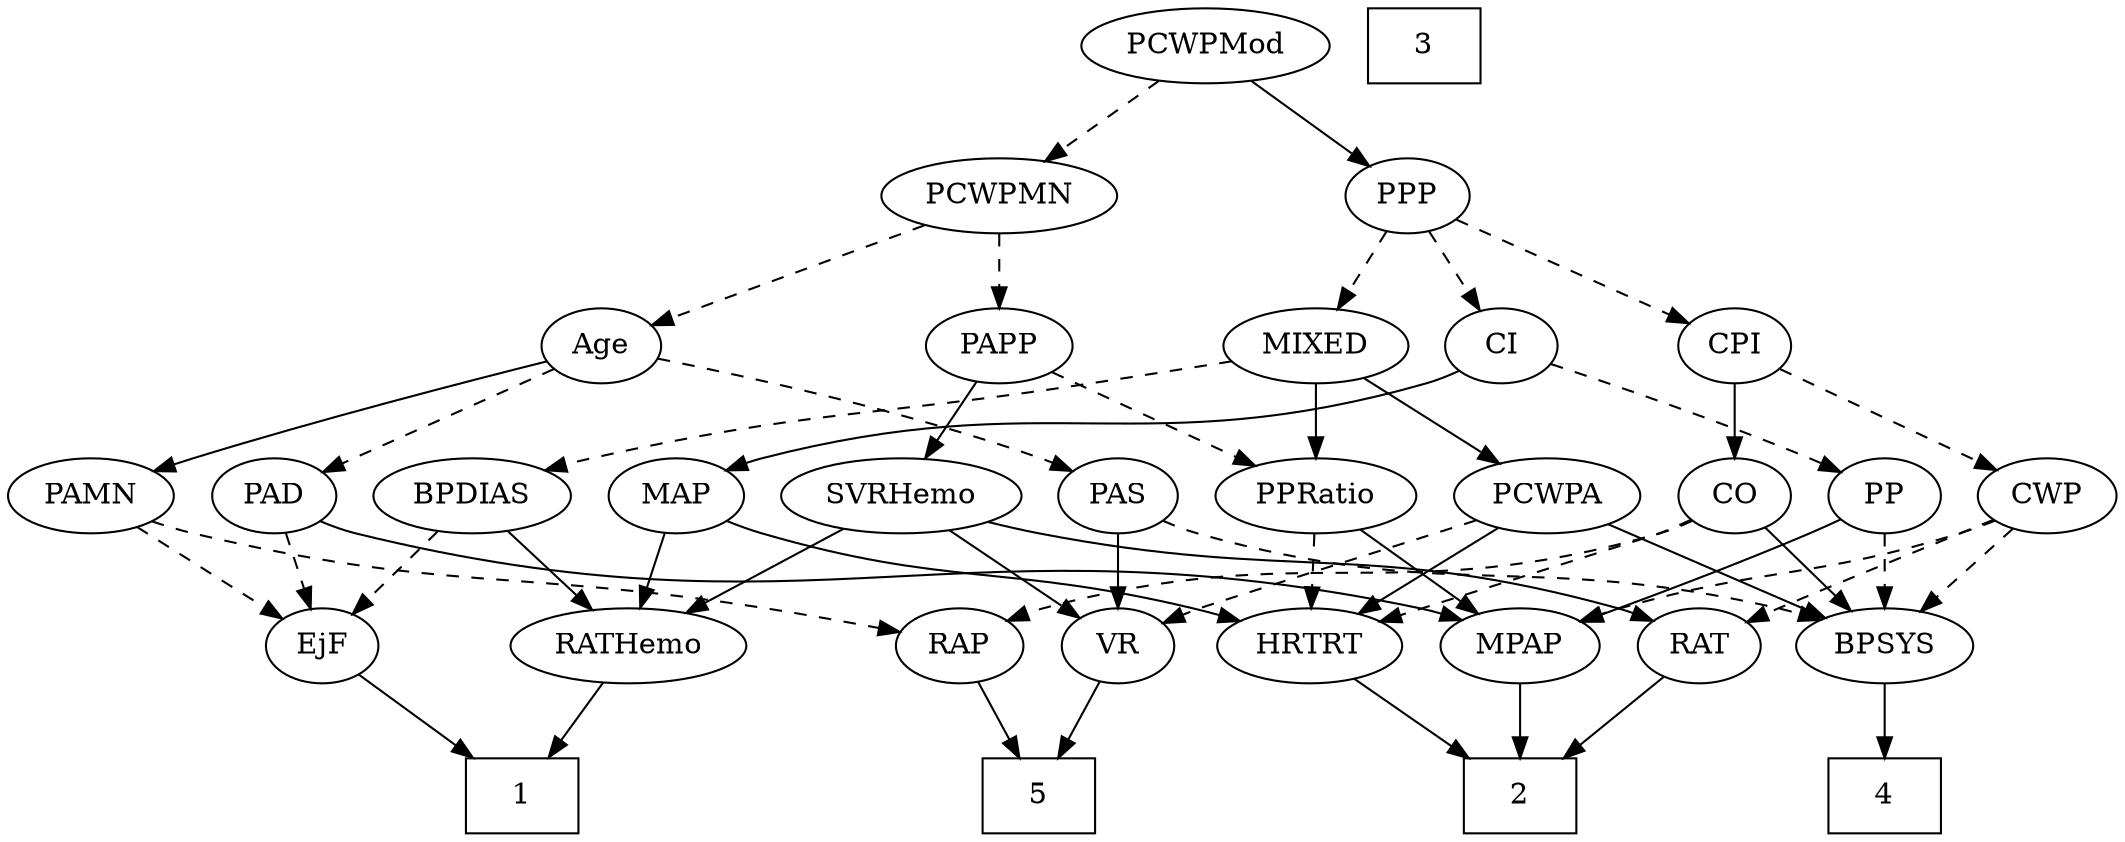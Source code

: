 strict digraph {
	graph [bb="0,0,942.94,396"];
	node [label="\N"];
	1	[height=0.5,
		pos="231.4,18",
		shape=box,
		width=0.75];
	2	[height=0.5,
		pos="671.4,18",
		shape=box,
		width=0.75];
	3	[height=0.5,
		pos="627.4,378",
		shape=box,
		width=0.75];
	4	[height=0.5,
		pos="834.4,18",
		shape=box,
		width=0.75];
	5	[height=0.5,
		pos="456.4,18",
		shape=box,
		width=0.75];
	RAP	[height=0.5,
		pos="420.4,90",
		width=0.77632];
	RAP -> 5	[pos="e,447.59,36.124 428.75,72.765 432.94,64.611 438.12,54.529 442.87,45.307",
		style=solid];
	PAS	[height=0.5,
		pos="493.4,162",
		width=0.75];
	BPSYS	[height=0.5,
		pos="834.4,90",
		width=1.0471];
	PAS -> BPSYS	[pos="e,806.36,102.22 513.91,150.01 518.87,147.72 524.23,145.54 529.4,144 640.34,110.9 675.02,135.84 787.4,108 790.42,107.25 793.51,106.38 \
796.6,105.43",
		style=dashed];
	VR	[height=0.5,
		pos="493.4,90",
		width=0.75];
	PAS -> VR	[pos="e,493.4,108.1 493.4,143.7 493.4,135.98 493.4,126.71 493.4,118.11",
		style=solid];
	PAD	[height=0.5,
		pos="119.4,162",
		width=0.79437];
	MPAP	[height=0.5,
		pos="671.4,90",
		width=0.97491];
	PAD -> MPAP	[pos="e,645.73,102.36 141.04,149.78 146.27,147.51 151.93,145.39 157.4,144 360.46,92.462 423.06,154.24 627.4,108 630.24,107.36 633.15,106.56 \
636.04,105.67",
		style=solid];
	EjF	[height=0.5,
		pos="141.4,90",
		width=0.75];
	PAD -> EjF	[pos="e,136.12,107.79 124.72,144.05 127.24,136.06 130.29,126.33 133.1,117.4",
		style=dashed];
	PAMN	[height=0.5,
		pos="36.397,162",
		width=1.011];
	PAMN -> RAP	[pos="e,394.36,96.684 63.213,149.77 69.124,147.6 75.41,145.53 81.397,144 192.28,115.6 223.59,127.36 336.4,108 352.24,105.28 369.68,101.83 \
384.54,98.745",
		style=dashed];
	PAMN -> EjF	[pos="e,122.81,103.39 57.141,147.17 73.428,136.31 96.245,121.1 114.03,109.25",
		style=dashed];
	CWP	[height=0.5,
		pos="912.4,162",
		width=0.84854];
	CWP -> BPSYS	[pos="e,851.35,106.21 896.24,146.5 885.47,136.84 871.13,123.97 858.97,113.05",
		style=dashed];
	CWP -> MPAP	[pos="e,698.18,102.05 888.97,150.23 883.59,147.99 877.85,145.77 872.4,144 804.3,121.91 783.85,128.95 715.4,108 712.84,107.22 710.22,106.36 \
707.6,105.46",
		style=dashed];
	RAT	[height=0.5,
		pos="751.4,90",
		width=0.75827];
	CWP -> RAT	[pos="e,773.03,101.39 888.29,150.75 883.05,148.52 877.54,146.18 872.4,144 834.63,127.98 824.84,124.76 787.4,108 785.79,107.28 784.15,106.54 \
782.5,105.78",
		style=dashed];
	PCWPMod	[height=0.5,
		pos="530.4,378",
		width=1.4443];
	PCWPMN	[height=0.5,
		pos="440.4,306",
		width=1.3902];
	PCWPMod -> PCWPMN	[pos="e,460.43,322.58 509.97,361.12 497.69,351.56 481.88,339.27 468.44,328.81",
		style=dashed];
	PPP	[height=0.5,
		pos="620.4,306",
		width=0.75];
	PCWPMod -> PPP	[pos="e,603.38,320.24 550.82,361.12 563.96,350.89 581.14,337.53 595.14,326.65",
		style=solid];
	PCWPA	[height=0.5,
		pos="677.4,162",
		width=1.1555];
	PCWPA -> BPSYS	[pos="e,807.88,102.82 705.47,148.49 731.54,136.86 770.48,119.5 798.74,106.9",
		style=solid];
	HRTRT	[height=0.5,
		pos="578.4,90",
		width=1.1013];
	PCWPA -> HRTRT	[pos="e,599.02,105.58 656.4,146.15 642.13,136.06 623.06,122.58 607.35,111.47",
		style=solid];
	PCWPA -> VR	[pos="e,514.56,101.41 645.77,150.08 609.06,137.33 550.83,116.87 529.4,108 527.58,107.25 525.72,106.45 523.85,105.63",
		style=dashed];
	PAPP	[height=0.5,
		pos="440.4,234",
		width=0.88464];
	PCWPMN -> PAPP	[pos="e,440.4,252.1 440.4,287.7 440.4,279.98 440.4,270.71 440.4,262.11",
		style=dashed];
	Age	[height=0.5,
		pos="262.4,234",
		width=0.75];
	PCWPMN -> Age	[pos="e,285.23,243.98 407.75,292.16 375.55,279.5 326.64,260.26 294.59,247.66",
		style=dashed];
	CO	[height=0.5,
		pos="764.4,162",
		width=0.75];
	CO -> RAP	[pos="e,441.5,102.01 743.89,149.98 738.93,147.7 733.57,145.52 728.4,144 611.85,109.65 574.12,141.74 457.4,108 455.24,107.38 453.06,106.65 \
450.88,105.85",
		style=dashed];
	CO -> BPSYS	[pos="e,818.94,106.46 778.9,146.5 788.4,137 801.01,124.38 811.81,113.58",
		style=solid];
	CO -> HRTRT	[pos="e,608.86,101.58 743.24,150.57 738.4,148.31 733.25,146 728.4,144 717.93,139.69 659.32,119.16 618.55,104.95",
		style=dashed];
	CI	[height=0.5,
		pos="663.4,234",
		width=0.75];
	MAP	[height=0.5,
		pos="299.4,162",
		width=0.84854];
	CI -> MAP	[pos="e,322.28,174.01 642.9,221.95 637.94,219.67 632.57,217.5 627.4,216 503.52,180.01 463.95,213.55 339.4,180 336.91,179.33 334.38,178.54 \
331.85,177.67",
		style=solid];
	PP	[height=0.5,
		pos="836.4,162",
		width=0.75];
	CI -> PP	[pos="e,815.19,173.32 686.87,224.5 714.33,214.44 761.02,196.89 800.4,180 802.21,179.22 804.06,178.41 805.93,177.58",
		style=dashed];
	SVRHemo	[height=0.5,
		pos="398.4,162",
		width=1.3902];
	RATHemo	[height=0.5,
		pos="278.4,90",
		width=1.3721];
	SVRHemo -> RATHemo	[pos="e,303.52,105.65 373.24,146.33 355.56,136.01 331.7,122.1 312.34,110.8",
		style=solid];
	SVRHemo -> VR	[pos="e,475.87,103.91 419.48,145.46 433.65,135.03 452.41,121.2 467.48,110.09",
		style=solid];
	SVRHemo -> RAT	[pos="e,730.88,101.99 435.02,149.58 442.38,147.53 450.1,145.55 457.4,144 570.64,119.91 604.45,141.1 715.4,108 717.33,107.42 719.3,106.75 \
721.26,106.02",
		style=solid];
	MIXED	[height=0.5,
		pos="578.4,234",
		width=1.1193];
	MIXED -> PCWPA	[pos="e,656.57,177.73 598.91,218.5 613.15,208.43 632.33,194.86 648.17,183.67",
		style=solid];
	BPDIAS	[height=0.5,
		pos="208.4,162",
		width=1.1735];
	MIXED -> BPDIAS	[pos="e,239.45,174.23 541.57,226.43 523.45,223.23 501.29,219.36 481.4,216 382.83,199.37 356.46,203.88 259.4,180 256.03,179.17 252.57,178.23 \
249.11,177.22",
		style=dashed];
	PPRatio	[height=0.5,
		pos="578.4,162",
		width=1.1013];
	MIXED -> PPRatio	[pos="e,578.4,180.1 578.4,215.7 578.4,207.98 578.4,198.71 578.4,190.11",
		style=solid];
	BPSYS -> 4	[pos="e,834.4,36.104 834.4,71.697 834.4,63.983 834.4,54.712 834.4,46.112",
		style=solid];
	BPDIAS -> RATHemo	[pos="e,262.09,107.31 224.28,145.12 233.28,136.12 244.71,124.68 254.75,114.65",
		style=solid];
	BPDIAS -> EjF	[pos="e,155.62,105.86 193.19,145.12 184.21,135.73 172.69,123.7 162.8,113.36",
		style=dashed];
	HRTRT -> 2	[pos="e,648.76,36.04 598.12,74.155 610.39,64.916 626.45,52.834 640.4,42.334",
		style=solid];
	RATHemo -> 1	[pos="e,243.11,36.447 267.26,72.411 261.75,64.2 254.96,54.099 248.79,44.9",
		style=solid];
	MAP -> HRTRT	[pos="e,548.81,102.04 322.77,150.07 328.15,147.84 333.91,145.66 339.4,144 421.64,119.05 446.35,130.15 529.4,108 532.57,107.15 535.84,106.2 \
539.1,105.19",
		style=solid];
	MAP -> RATHemo	[pos="e,283.58,108.28 294.31,144.05 291.98,136.26 289.14,126.82 286.52,118.08",
		style=solid];
	MPAP -> 2	[pos="e,671.4,36.104 671.4,71.697 671.4,63.983 671.4,54.712 671.4,46.112",
		style=solid];
	CPI	[height=0.5,
		pos="764.4,234",
		width=0.75];
	CPI -> CWP	[pos="e,889.39,173.88 785.92,222.82 810.7,211.1 851.65,191.73 880.22,178.22",
		style=dashed];
	CPI -> CO	[pos="e,764.4,180.1 764.4,215.7 764.4,207.98 764.4,198.71 764.4,190.11",
		style=solid];
	PP -> BPSYS	[pos="e,834.89,108.1 835.9,143.7 835.68,135.98 835.42,126.71 835.17,118.11",
		style=dashed];
	PP -> MPAP	[pos="e,698.75,101.76 815.16,150.75 810.33,148.48 805.2,146.12 800.4,144 769.56,130.39 734.11,115.91 708.19,105.53",
		style=solid];
	PPP -> CI	[pos="e,653.68,250.82 630.15,289.12 635.54,280.34 642.35,269.26 648.4,259.42",
		style=dashed];
	PPP -> MIXED	[pos="e,588.48,251.8 610.87,289.12 605.8,280.68 599.46,270.1 593.72,260.55",
		style=dashed];
	PPP -> CPI	[pos="e,743.06,245.37 641.64,294.67 666,282.83 706.12,263.33 733.82,249.86",
		style=dashed];
	PAPP -> SVRHemo	[pos="e,408.67,180.12 430.66,216.76 425.66,208.44 419.46,198.1 413.83,188.73",
		style=solid];
	PAPP -> PPRatio	[pos="e,552.88,175.94 463.49,221.28 485.4,210.17 518.61,193.33 543.7,180.6",
		style=dashed];
	VR -> 5	[pos="e,465.45,36.124 484.82,72.765 480.46,64.525 475.06,54.317 470.15,45.016",
		style=solid];
	RAT -> 2	[pos="e,690.85,36.019 735.59,75.17 725.06,65.953 710.94,53.599 698.62,42.823",
		style=solid];
	PPRatio -> HRTRT	[pos="e,578.4,108.1 578.4,143.7 578.4,135.98 578.4,126.71 578.4,118.11",
		style=dashed];
	PPRatio -> MPAP	[pos="e,652.34,105.35 598.12,146.15 611.49,136.09 629.34,122.65 644.08,111.56",
		style=solid];
	Age -> PAS	[pos="e,472.34,173.7 287.77,227.61 325.41,219.27 397.98,201.91 457.4,180 459.24,179.32 461.13,178.58 463.01,177.8",
		style=dashed];
	Age -> PAD	[pos="e,141.52,173.83 241.3,222.67 217.39,210.97 178.19,191.78 150.71,178.33",
		style=dashed];
	Age -> PAMN	[pos="e,64.364,173.94 237.62,226.39 202.58,216.9 136.66,198.5 81.397,180 78.971,179.19 76.482,178.33 73.98,177.44",
		style=solid];
	EjF -> 1	[pos="e,209.43,36.082 158.33,75.834 170.41,66.431 187,53.529 201.32,42.394",
		style=solid];
}
